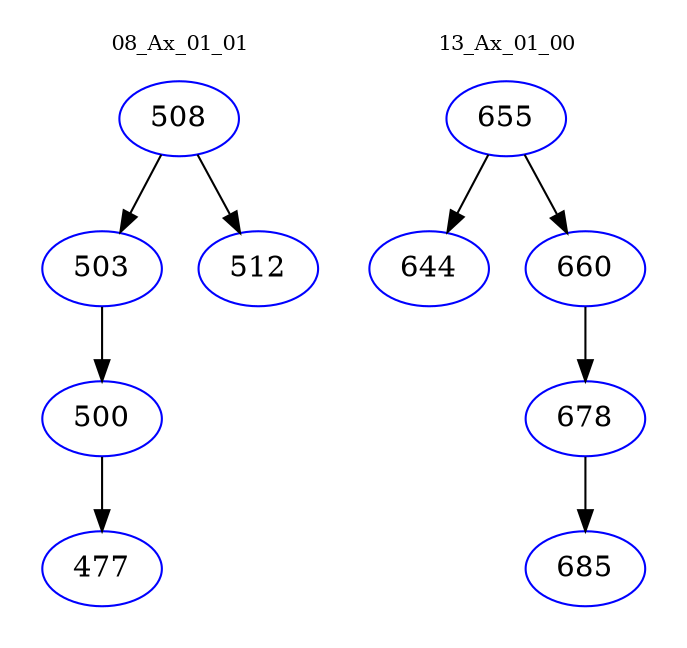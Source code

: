 digraph{
subgraph cluster_0 {
color = white
label = "08_Ax_01_01";
fontsize=10;
T0_508 [label="508", color="blue"]
T0_508 -> T0_503 [color="black"]
T0_503 [label="503", color="blue"]
T0_503 -> T0_500 [color="black"]
T0_500 [label="500", color="blue"]
T0_500 -> T0_477 [color="black"]
T0_477 [label="477", color="blue"]
T0_508 -> T0_512 [color="black"]
T0_512 [label="512", color="blue"]
}
subgraph cluster_1 {
color = white
label = "13_Ax_01_00";
fontsize=10;
T1_655 [label="655", color="blue"]
T1_655 -> T1_644 [color="black"]
T1_644 [label="644", color="blue"]
T1_655 -> T1_660 [color="black"]
T1_660 [label="660", color="blue"]
T1_660 -> T1_678 [color="black"]
T1_678 [label="678", color="blue"]
T1_678 -> T1_685 [color="black"]
T1_685 [label="685", color="blue"]
}
}
